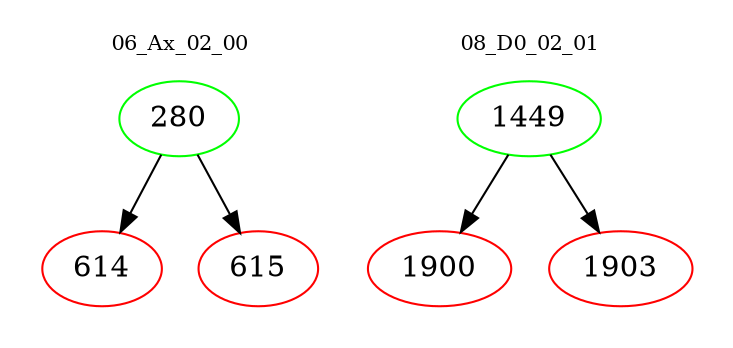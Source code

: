 digraph{
subgraph cluster_0 {
color = white
label = "06_Ax_02_00";
fontsize=10;
T0_280 [label="280", color="green"]
T0_280 -> T0_614 [color="black"]
T0_614 [label="614", color="red"]
T0_280 -> T0_615 [color="black"]
T0_615 [label="615", color="red"]
}
subgraph cluster_1 {
color = white
label = "08_D0_02_01";
fontsize=10;
T1_1449 [label="1449", color="green"]
T1_1449 -> T1_1900 [color="black"]
T1_1900 [label="1900", color="red"]
T1_1449 -> T1_1903 [color="black"]
T1_1903 [label="1903", color="red"]
}
}

